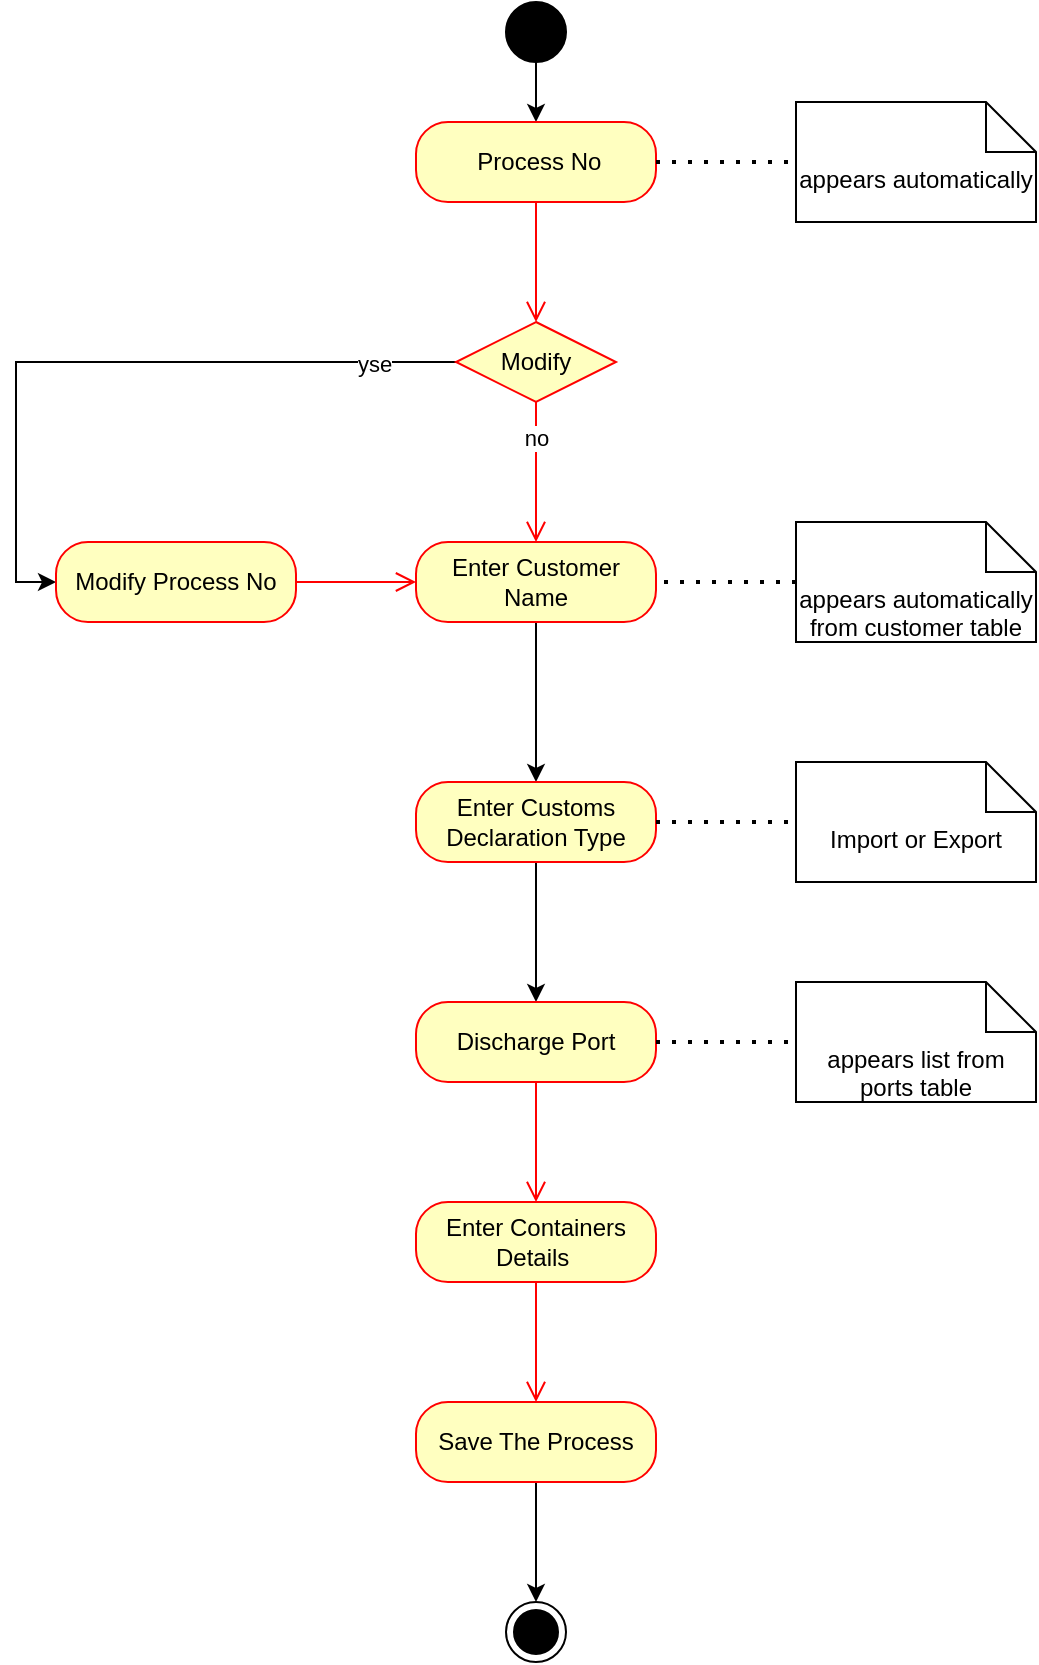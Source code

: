 <mxfile version="21.6.5" type="github">
  <diagram name="Page-1" id="0783ab3e-0a74-02c8-0abd-f7b4e66b4bec">
    <mxGraphModel dx="1799" dy="951" grid="1" gridSize="10" guides="1" tooltips="1" connect="1" arrows="1" fold="1" page="1" pageScale="1" pageWidth="850" pageHeight="1100" background="none" math="0" shadow="0">
      <root>
        <mxCell id="0" />
        <mxCell id="1" parent="0" />
        <mxCell id="NXQV7srCneMBcHLbUe6V-2" value="" style="edgeStyle=orthogonalEdgeStyle;rounded=0;orthogonalLoop=1;jettySize=auto;html=1;" edge="1" parent="1" source="NXQV7srCneMBcHLbUe6V-3" target="NXQV7srCneMBcHLbUe6V-4">
          <mxGeometry relative="1" as="geometry" />
        </mxCell>
        <mxCell id="NXQV7srCneMBcHLbUe6V-3" value="" style="ellipse;fillColor=strokeColor;html=1;" vertex="1" parent="1">
          <mxGeometry x="405" y="20" width="30" height="30" as="geometry" />
        </mxCell>
        <mxCell id="NXQV7srCneMBcHLbUe6V-4" value="&amp;nbsp;Process No" style="rounded=1;whiteSpace=wrap;html=1;arcSize=40;fontColor=#000000;fillColor=#ffffc0;strokeColor=#ff0000;" vertex="1" parent="1">
          <mxGeometry x="360" y="80" width="120" height="40" as="geometry" />
        </mxCell>
        <mxCell id="NXQV7srCneMBcHLbUe6V-5" value="" style="edgeStyle=orthogonalEdgeStyle;html=1;verticalAlign=bottom;endArrow=open;endSize=8;strokeColor=#ff0000;rounded=0;entryX=0.5;entryY=0;entryDx=0;entryDy=0;" edge="1" parent="1" source="NXQV7srCneMBcHLbUe6V-4" target="NXQV7srCneMBcHLbUe6V-11">
          <mxGeometry relative="1" as="geometry">
            <mxPoint x="425" y="180" as="targetPoint" />
          </mxGeometry>
        </mxCell>
        <mxCell id="NXQV7srCneMBcHLbUe6V-19" value="" style="edgeStyle=orthogonalEdgeStyle;rounded=0;orthogonalLoop=1;jettySize=auto;html=1;" edge="1" parent="1" source="NXQV7srCneMBcHLbUe6V-6" target="NXQV7srCneMBcHLbUe6V-18">
          <mxGeometry relative="1" as="geometry" />
        </mxCell>
        <mxCell id="NXQV7srCneMBcHLbUe6V-6" value="Enter Customer Name" style="rounded=1;whiteSpace=wrap;html=1;arcSize=40;fontColor=#000000;fillColor=#ffffc0;strokeColor=#ff0000;" vertex="1" parent="1">
          <mxGeometry x="360" y="290" width="120" height="40" as="geometry" />
        </mxCell>
        <mxCell id="NXQV7srCneMBcHLbUe6V-7" value="appears automatically" style="shape=note2;boundedLbl=1;whiteSpace=wrap;html=1;size=25;verticalAlign=top;align=center;" vertex="1" parent="1">
          <mxGeometry x="550" y="70" width="120" height="60" as="geometry" />
        </mxCell>
        <mxCell id="NXQV7srCneMBcHLbUe6V-8" value="" style="endArrow=none;dashed=1;html=1;dashPattern=1 3;strokeWidth=2;rounded=0;entryX=0;entryY=0.5;entryDx=0;entryDy=0;entryPerimeter=0;exitX=1;exitY=0.5;exitDx=0;exitDy=0;" edge="1" parent="1" source="NXQV7srCneMBcHLbUe6V-4" target="NXQV7srCneMBcHLbUe6V-7">
          <mxGeometry width="50" height="50" relative="1" as="geometry">
            <mxPoint x="500" y="250" as="sourcePoint" />
            <mxPoint x="550" y="200" as="targetPoint" />
          </mxGeometry>
        </mxCell>
        <mxCell id="NXQV7srCneMBcHLbUe6V-9" value="" style="edgeStyle=orthogonalEdgeStyle;rounded=0;orthogonalLoop=1;jettySize=auto;html=1;entryX=0;entryY=0.5;entryDx=0;entryDy=0;" edge="1" parent="1" source="NXQV7srCneMBcHLbUe6V-11" target="NXQV7srCneMBcHLbUe6V-14">
          <mxGeometry relative="1" as="geometry">
            <mxPoint x="260" y="250" as="targetPoint" />
          </mxGeometry>
        </mxCell>
        <mxCell id="NXQV7srCneMBcHLbUe6V-10" value="yse" style="edgeLabel;html=1;align=center;verticalAlign=middle;resizable=0;points=[];" vertex="1" connectable="0" parent="NXQV7srCneMBcHLbUe6V-9">
          <mxGeometry x="-0.763" y="1" relative="1" as="geometry">
            <mxPoint as="offset" />
          </mxGeometry>
        </mxCell>
        <mxCell id="NXQV7srCneMBcHLbUe6V-11" value="Modify" style="rhombus;whiteSpace=wrap;html=1;fontColor=#000000;fillColor=#ffffc0;strokeColor=#ff0000;" vertex="1" parent="1">
          <mxGeometry x="380" y="180" width="80" height="40" as="geometry" />
        </mxCell>
        <mxCell id="NXQV7srCneMBcHLbUe6V-12" value="" style="edgeStyle=orthogonalEdgeStyle;html=1;align=left;verticalAlign=bottom;endArrow=open;endSize=8;strokeColor=#ff0000;rounded=0;entryX=0.5;entryY=0;entryDx=0;entryDy=0;exitX=0.5;exitY=1;exitDx=0;exitDy=0;" edge="1" parent="1" source="NXQV7srCneMBcHLbUe6V-11" target="NXQV7srCneMBcHLbUe6V-6">
          <mxGeometry x="-1" relative="1" as="geometry">
            <mxPoint x="100" y="220" as="targetPoint" />
            <mxPoint x="380" y="230" as="sourcePoint" />
          </mxGeometry>
        </mxCell>
        <mxCell id="NXQV7srCneMBcHLbUe6V-13" value="no" style="edgeLabel;html=1;align=center;verticalAlign=middle;resizable=0;points=[];" vertex="1" connectable="0" parent="NXQV7srCneMBcHLbUe6V-12">
          <mxGeometry x="-0.498" relative="1" as="geometry">
            <mxPoint as="offset" />
          </mxGeometry>
        </mxCell>
        <mxCell id="NXQV7srCneMBcHLbUe6V-14" value="Modify Process&amp;nbsp;No" style="rounded=1;whiteSpace=wrap;html=1;arcSize=40;fontColor=#000000;fillColor=#ffffc0;strokeColor=#ff0000;" vertex="1" parent="1">
          <mxGeometry x="180" y="290" width="120" height="40" as="geometry" />
        </mxCell>
        <mxCell id="NXQV7srCneMBcHLbUe6V-15" value="" style="edgeStyle=orthogonalEdgeStyle;html=1;verticalAlign=bottom;endArrow=open;endSize=8;strokeColor=#ff0000;rounded=0;entryX=0;entryY=0.5;entryDx=0;entryDy=0;" edge="1" parent="1" source="NXQV7srCneMBcHLbUe6V-14" target="NXQV7srCneMBcHLbUe6V-6">
          <mxGeometry relative="1" as="geometry">
            <mxPoint x="160" y="370" as="targetPoint" />
          </mxGeometry>
        </mxCell>
        <mxCell id="NXQV7srCneMBcHLbUe6V-16" value="appears automatically&lt;br&gt;from customer table" style="shape=note2;boundedLbl=1;whiteSpace=wrap;html=1;size=25;verticalAlign=top;align=center;" vertex="1" parent="1">
          <mxGeometry x="550" y="280" width="120" height="60" as="geometry" />
        </mxCell>
        <mxCell id="NXQV7srCneMBcHLbUe6V-17" value="" style="endArrow=none;dashed=1;html=1;dashPattern=1 3;strokeWidth=2;rounded=0;entryX=1;entryY=0.5;entryDx=0;entryDy=0;exitX=0;exitY=0.5;exitDx=0;exitDy=0;exitPerimeter=0;" edge="1" parent="1" source="NXQV7srCneMBcHLbUe6V-16" target="NXQV7srCneMBcHLbUe6V-6">
          <mxGeometry width="50" height="50" relative="1" as="geometry">
            <mxPoint x="400" y="340" as="sourcePoint" />
            <mxPoint x="450" y="290" as="targetPoint" />
          </mxGeometry>
        </mxCell>
        <mxCell id="NXQV7srCneMBcHLbUe6V-25" value="" style="edgeStyle=orthogonalEdgeStyle;rounded=0;orthogonalLoop=1;jettySize=auto;html=1;" edge="1" parent="1" source="NXQV7srCneMBcHLbUe6V-18" target="NXQV7srCneMBcHLbUe6V-23">
          <mxGeometry relative="1" as="geometry" />
        </mxCell>
        <mxCell id="NXQV7srCneMBcHLbUe6V-18" value="Enter Customs Declaration Type" style="rounded=1;whiteSpace=wrap;html=1;arcSize=40;fontColor=#000000;fillColor=#ffffc0;strokeColor=#ff0000;" vertex="1" parent="1">
          <mxGeometry x="360" y="410" width="120" height="40" as="geometry" />
        </mxCell>
        <mxCell id="NXQV7srCneMBcHLbUe6V-21" value="Import or&amp;nbsp;Export" style="shape=note2;boundedLbl=1;whiteSpace=wrap;html=1;size=25;verticalAlign=top;align=center;" vertex="1" parent="1">
          <mxGeometry x="550" y="400" width="120" height="60" as="geometry" />
        </mxCell>
        <mxCell id="NXQV7srCneMBcHLbUe6V-22" value="" style="endArrow=none;dashed=1;html=1;dashPattern=1 3;strokeWidth=2;rounded=0;exitX=1;exitY=0.5;exitDx=0;exitDy=0;entryX=0;entryY=0.5;entryDx=0;entryDy=0;entryPerimeter=0;" edge="1" parent="1" source="NXQV7srCneMBcHLbUe6V-18" target="NXQV7srCneMBcHLbUe6V-21">
          <mxGeometry width="50" height="50" relative="1" as="geometry">
            <mxPoint x="400" y="520" as="sourcePoint" />
            <mxPoint x="450" y="470" as="targetPoint" />
          </mxGeometry>
        </mxCell>
        <mxCell id="NXQV7srCneMBcHLbUe6V-23" value="Discharge Port" style="rounded=1;whiteSpace=wrap;html=1;arcSize=40;fontColor=#000000;fillColor=#ffffc0;strokeColor=#ff0000;" vertex="1" parent="1">
          <mxGeometry x="360" y="520" width="120" height="40" as="geometry" />
        </mxCell>
        <mxCell id="NXQV7srCneMBcHLbUe6V-24" value="" style="edgeStyle=orthogonalEdgeStyle;html=1;verticalAlign=bottom;endArrow=open;endSize=8;strokeColor=#ff0000;rounded=0;entryX=0.5;entryY=0;entryDx=0;entryDy=0;" edge="1" source="NXQV7srCneMBcHLbUe6V-23" parent="1" target="NXQV7srCneMBcHLbUe6V-28">
          <mxGeometry relative="1" as="geometry">
            <mxPoint x="420" y="610" as="targetPoint" />
          </mxGeometry>
        </mxCell>
        <mxCell id="NXQV7srCneMBcHLbUe6V-26" value="appears list from ports table" style="shape=note2;boundedLbl=1;whiteSpace=wrap;html=1;size=25;verticalAlign=top;align=center;" vertex="1" parent="1">
          <mxGeometry x="550" y="510" width="120" height="60" as="geometry" />
        </mxCell>
        <mxCell id="NXQV7srCneMBcHLbUe6V-27" value="" style="endArrow=none;dashed=1;html=1;dashPattern=1 3;strokeWidth=2;rounded=0;entryX=0;entryY=0.5;entryDx=0;entryDy=0;entryPerimeter=0;exitX=1;exitY=0.5;exitDx=0;exitDy=0;" edge="1" parent="1" source="NXQV7srCneMBcHLbUe6V-23" target="NXQV7srCneMBcHLbUe6V-26">
          <mxGeometry width="50" height="50" relative="1" as="geometry">
            <mxPoint x="400" y="610" as="sourcePoint" />
            <mxPoint x="450" y="560" as="targetPoint" />
          </mxGeometry>
        </mxCell>
        <mxCell id="NXQV7srCneMBcHLbUe6V-28" value="Enter&amp;nbsp;Containers Details&amp;nbsp;" style="rounded=1;whiteSpace=wrap;html=1;arcSize=40;fontColor=#000000;fillColor=#ffffc0;strokeColor=#ff0000;" vertex="1" parent="1">
          <mxGeometry x="360" y="620" width="120" height="40" as="geometry" />
        </mxCell>
        <mxCell id="NXQV7srCneMBcHLbUe6V-34" value="" style="edgeStyle=orthogonalEdgeStyle;rounded=0;orthogonalLoop=1;jettySize=auto;html=1;entryX=0.5;entryY=0;entryDx=0;entryDy=0;" edge="1" parent="1" source="NXQV7srCneMBcHLbUe6V-30" target="NXQV7srCneMBcHLbUe6V-35">
          <mxGeometry relative="1" as="geometry">
            <mxPoint x="420" y="820" as="targetPoint" />
          </mxGeometry>
        </mxCell>
        <mxCell id="NXQV7srCneMBcHLbUe6V-30" value="Save The Process" style="rounded=1;whiteSpace=wrap;html=1;arcSize=40;fontColor=#000000;fillColor=#ffffc0;strokeColor=#ff0000;" vertex="1" parent="1">
          <mxGeometry x="360" y="720" width="120" height="40" as="geometry" />
        </mxCell>
        <mxCell id="NXQV7srCneMBcHLbUe6V-31" value="" style="edgeStyle=orthogonalEdgeStyle;html=1;verticalAlign=bottom;endArrow=open;endSize=8;strokeColor=#ff0000;rounded=0;exitX=0.5;exitY=1;exitDx=0;exitDy=0;entryX=0.5;entryY=0;entryDx=0;entryDy=0;" edge="1" source="NXQV7srCneMBcHLbUe6V-28" parent="1" target="NXQV7srCneMBcHLbUe6V-30">
          <mxGeometry relative="1" as="geometry">
            <mxPoint x="420" y="830" as="targetPoint" />
          </mxGeometry>
        </mxCell>
        <mxCell id="NXQV7srCneMBcHLbUe6V-35" value="" style="ellipse;html=1;shape=endState;fillColor=strokeColor;" vertex="1" parent="1">
          <mxGeometry x="405" y="820" width="30" height="30" as="geometry" />
        </mxCell>
      </root>
    </mxGraphModel>
  </diagram>
</mxfile>

